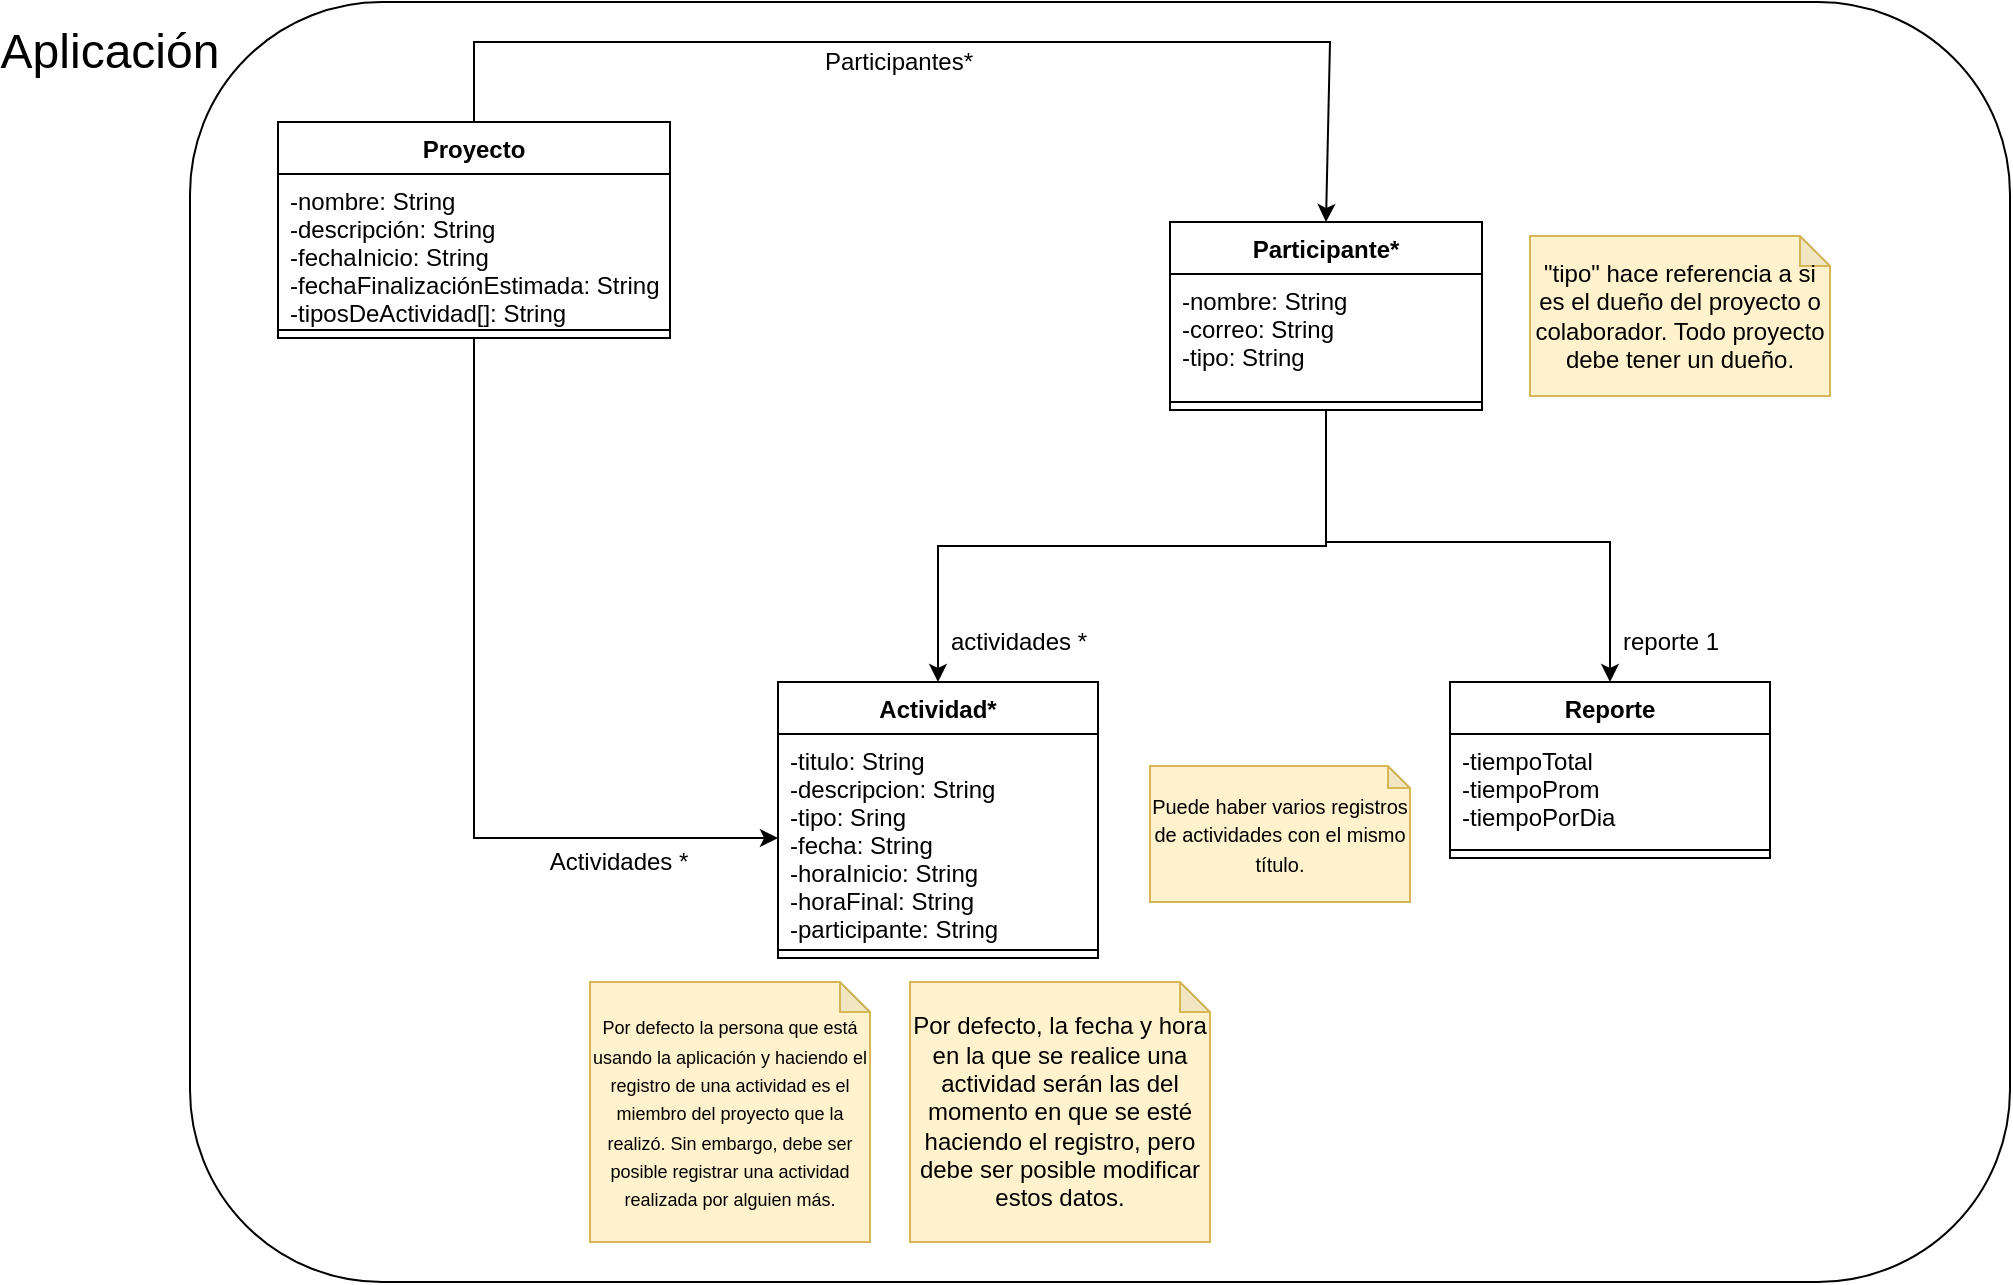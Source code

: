 <mxfile version="16.6.4" type="device"><diagram id="8Ant53o8-hQUOxBgVBoY" name="Page-1"><mxGraphModel dx="1038" dy="571" grid="1" gridSize="10" guides="1" tooltips="1" connect="1" arrows="1" fold="1" page="1" pageScale="1" pageWidth="1169" pageHeight="827" math="0" shadow="0"><root><mxCell id="0"/><mxCell id="1" parent="0"/><mxCell id="5q5kK9quTi1Eb5-rr23t-44" value="" style="rounded=1;whiteSpace=wrap;html=1;" parent="1" vertex="1"><mxGeometry x="150" y="20" width="910" height="640" as="geometry"/></mxCell><mxCell id="5q5kK9quTi1Eb5-rr23t-32" style="edgeStyle=orthogonalEdgeStyle;rounded=0;orthogonalLoop=1;jettySize=auto;html=1;entryX=0;entryY=0.5;entryDx=0;entryDy=0;" parent="1" source="5q5kK9quTi1Eb5-rr23t-1" target="5q5kK9quTi1Eb5-rr23t-19" edge="1"><mxGeometry relative="1" as="geometry"/></mxCell><mxCell id="5q5kK9quTi1Eb5-rr23t-1" value="Proyecto" style="swimlane;fontStyle=1;align=center;verticalAlign=top;childLayout=stackLayout;horizontal=1;startSize=26;horizontalStack=0;resizeParent=1;resizeParentMax=0;resizeLast=0;collapsible=1;marginBottom=0;" parent="1" vertex="1"><mxGeometry x="194" y="80" width="196" height="108" as="geometry"/></mxCell><mxCell id="5q5kK9quTi1Eb5-rr23t-2" value="-nombre: String&#10;-descripción: String&#10;-fechaInicio: String&#10;-fechaFinalizaciónEstimada: String&#10;-tiposDeActividad[]: String &#10;" style="text;strokeColor=none;fillColor=none;align=left;verticalAlign=top;spacingLeft=4;spacingRight=4;overflow=hidden;rotatable=0;points=[[0,0.5],[1,0.5]];portConstraint=eastwest;" parent="5q5kK9quTi1Eb5-rr23t-1" vertex="1"><mxGeometry y="26" width="196" height="74" as="geometry"/></mxCell><mxCell id="5q5kK9quTi1Eb5-rr23t-3" value="" style="line;strokeWidth=1;fillColor=none;align=left;verticalAlign=middle;spacingTop=-1;spacingLeft=3;spacingRight=3;rotatable=0;labelPosition=right;points=[];portConstraint=eastwest;" parent="5q5kK9quTi1Eb5-rr23t-1" vertex="1"><mxGeometry y="100" width="196" height="8" as="geometry"/></mxCell><mxCell id="5q5kK9quTi1Eb5-rr23t-5" value="Participante*" style="swimlane;fontStyle=1;align=center;verticalAlign=top;childLayout=stackLayout;horizontal=1;startSize=26;horizontalStack=0;resizeParent=1;resizeParentMax=0;resizeLast=0;collapsible=1;marginBottom=0;" parent="1" vertex="1"><mxGeometry x="640" y="130" width="156" height="94" as="geometry"/></mxCell><mxCell id="5q5kK9quTi1Eb5-rr23t-6" value="-nombre: String&#10;-correo: String &#10;-tipo: String" style="text;strokeColor=none;fillColor=none;align=left;verticalAlign=top;spacingLeft=4;spacingRight=4;overflow=hidden;rotatable=0;points=[[0,0.5],[1,0.5]];portConstraint=eastwest;" parent="5q5kK9quTi1Eb5-rr23t-5" vertex="1"><mxGeometry y="26" width="156" height="60" as="geometry"/></mxCell><mxCell id="5q5kK9quTi1Eb5-rr23t-7" value="" style="line;strokeWidth=1;fillColor=none;align=left;verticalAlign=middle;spacingTop=-1;spacingLeft=3;spacingRight=3;rotatable=0;labelPosition=right;points=[];portConstraint=eastwest;" parent="5q5kK9quTi1Eb5-rr23t-5" vertex="1"><mxGeometry y="86" width="156" height="8" as="geometry"/></mxCell><mxCell id="5q5kK9quTi1Eb5-rr23t-27" style="edgeStyle=orthogonalEdgeStyle;rounded=0;orthogonalLoop=1;jettySize=auto;html=1;exitX=0.5;exitY=1;exitDx=0;exitDy=0;" parent="1" source="5q5kK9quTi1Eb5-rr23t-5" target="5q5kK9quTi1Eb5-rr23t-18" edge="1"><mxGeometry relative="1" as="geometry"><mxPoint x="524" y="268" as="sourcePoint"/></mxGeometry></mxCell><mxCell id="5q5kK9quTi1Eb5-rr23t-18" value="Actividad*" style="swimlane;fontStyle=1;align=center;verticalAlign=top;childLayout=stackLayout;horizontal=1;startSize=26;horizontalStack=0;resizeParent=1;resizeParentMax=0;resizeLast=0;collapsible=1;marginBottom=0;" parent="1" vertex="1"><mxGeometry x="444" y="360" width="160" height="138" as="geometry"/></mxCell><mxCell id="5q5kK9quTi1Eb5-rr23t-19" value="-titulo: String&#10;-descripcion: String&#10;-tipo: Sring&#10;-fecha: String&#10;-horaInicio: String&#10;-horaFinal: String&#10;-participante: String" style="text;strokeColor=none;fillColor=none;align=left;verticalAlign=top;spacingLeft=4;spacingRight=4;overflow=hidden;rotatable=0;points=[[0,0.5],[1,0.5]];portConstraint=eastwest;" parent="5q5kK9quTi1Eb5-rr23t-18" vertex="1"><mxGeometry y="26" width="160" height="104" as="geometry"/></mxCell><mxCell id="5q5kK9quTi1Eb5-rr23t-20" value="" style="line;strokeWidth=1;fillColor=none;align=left;verticalAlign=middle;spacingTop=-1;spacingLeft=3;spacingRight=3;rotatable=0;labelPosition=right;points=[];portConstraint=eastwest;" parent="5q5kK9quTi1Eb5-rr23t-18" vertex="1"><mxGeometry y="130" width="160" height="8" as="geometry"/></mxCell><mxCell id="5q5kK9quTi1Eb5-rr23t-26" value="Participantes*" style="text;html=1;align=center;verticalAlign=middle;resizable=0;points=[];autosize=1;strokeColor=none;fillColor=none;" parent="1" vertex="1"><mxGeometry x="459" y="40" width="90" height="20" as="geometry"/></mxCell><mxCell id="5q5kK9quTi1Eb5-rr23t-30" value="actividades *" style="text;html=1;align=center;verticalAlign=middle;resizable=0;points=[];autosize=1;strokeColor=none;fillColor=none;" parent="1" vertex="1"><mxGeometry x="524" y="330" width="80" height="20" as="geometry"/></mxCell><mxCell id="5q5kK9quTi1Eb5-rr23t-33" value="Actividades *" style="text;html=1;align=center;verticalAlign=middle;resizable=0;points=[];autosize=1;strokeColor=none;fillColor=none;" parent="1" vertex="1"><mxGeometry x="324" y="440" width="80" height="20" as="geometry"/></mxCell><mxCell id="5q5kK9quTi1Eb5-rr23t-34" value="Reporte" style="swimlane;fontStyle=1;align=center;verticalAlign=top;childLayout=stackLayout;horizontal=1;startSize=26;horizontalStack=0;resizeParent=1;resizeParentMax=0;resizeLast=0;collapsible=1;marginBottom=0;" parent="1" vertex="1"><mxGeometry x="780" y="360" width="160" height="88" as="geometry"/></mxCell><mxCell id="5q5kK9quTi1Eb5-rr23t-35" value="-tiempoTotal&#10;-tiempoProm&#10;-tiempoPorDia" style="text;strokeColor=none;fillColor=none;align=left;verticalAlign=top;spacingLeft=4;spacingRight=4;overflow=hidden;rotatable=0;points=[[0,0.5],[1,0.5]];portConstraint=eastwest;" parent="5q5kK9quTi1Eb5-rr23t-34" vertex="1"><mxGeometry y="26" width="160" height="54" as="geometry"/></mxCell><mxCell id="5q5kK9quTi1Eb5-rr23t-36" value="" style="line;strokeWidth=1;fillColor=none;align=left;verticalAlign=middle;spacingTop=-1;spacingLeft=3;spacingRight=3;rotatable=0;labelPosition=right;points=[];portConstraint=eastwest;" parent="5q5kK9quTi1Eb5-rr23t-34" vertex="1"><mxGeometry y="80" width="160" height="8" as="geometry"/></mxCell><mxCell id="5q5kK9quTi1Eb5-rr23t-39" value="reporte 1" style="text;html=1;align=center;verticalAlign=middle;resizable=0;points=[];autosize=1;strokeColor=none;fillColor=none;" parent="1" vertex="1"><mxGeometry x="860" y="330" width="60" height="20" as="geometry"/></mxCell><mxCell id="5q5kK9quTi1Eb5-rr23t-45" value="&lt;font style=&quot;font-size: 24px&quot;&gt;Aplicación&lt;/font&gt;" style="text;html=1;strokeColor=none;fillColor=none;align=center;verticalAlign=middle;whiteSpace=wrap;rounded=0;" parent="1" vertex="1"><mxGeometry x="80" y="30" width="60" height="30" as="geometry"/></mxCell><mxCell id="UqQrqQ5Ch_14U98g5vZd-1" value="&lt;font style=&quot;font-size: 12px;&quot;&gt;Por defecto, la fecha y hora en la que se realice una actividad serán las del momento en que se esté haciendo el registro, pero debe ser posible modificar estos datos&lt;/font&gt;." style="shape=note;whiteSpace=wrap;html=1;backgroundOutline=1;darkOpacity=0.05;fillColor=#fff2cc;strokeColor=#d6b656;size=15;fontSize=12;" vertex="1" parent="1"><mxGeometry x="510" y="510" width="150" height="130" as="geometry"/></mxCell><mxCell id="UqQrqQ5Ch_14U98g5vZd-2" value="&lt;font size=&quot;1&quot;&gt;Puede haber varios registros de actividades con el mismo título.&lt;/font&gt;" style="shape=note;whiteSpace=wrap;html=1;backgroundOutline=1;darkOpacity=0.05;fillColor=#fff2cc;strokeColor=#d6b656;verticalAlign=middle;size=11;" vertex="1" parent="1"><mxGeometry x="630" y="402" width="130" height="68" as="geometry"/></mxCell><mxCell id="UqQrqQ5Ch_14U98g5vZd-4" value="&lt;font style=&quot;font-size: 9px&quot;&gt;Por defecto la persona que está usando la aplicación y haciendo el registro de una actividad es el miembro del proyecto que la realizó. Sin embargo, debe ser posible registrar una actividad realizada por alguien más.&lt;/font&gt;" style="shape=note;whiteSpace=wrap;html=1;backgroundOutline=1;darkOpacity=0.05;fillColor=#fff2cc;strokeColor=#d6b656;size=15;" vertex="1" parent="1"><mxGeometry x="350" y="510" width="140" height="130" as="geometry"/></mxCell><mxCell id="UqQrqQ5Ch_14U98g5vZd-9" value="" style="endArrow=classic;html=1;rounded=0;fontSize=9;entryX=0.5;entryY=0;entryDx=0;entryDy=0;exitX=0.5;exitY=1;exitDx=0;exitDy=0;" edge="1" parent="1" source="5q5kK9quTi1Eb5-rr23t-5" target="5q5kK9quTi1Eb5-rr23t-34"><mxGeometry width="50" height="50" relative="1" as="geometry"><mxPoint x="712" y="160" as="sourcePoint"/><mxPoint x="550" y="290" as="targetPoint"/><Array as="points"><mxPoint x="718" y="290"/><mxPoint x="860" y="290"/></Array></mxGeometry></mxCell><mxCell id="UqQrqQ5Ch_14U98g5vZd-10" value="" style="endArrow=classic;html=1;rounded=0;fontSize=9;exitX=0.5;exitY=0;exitDx=0;exitDy=0;entryX=0.5;entryY=0;entryDx=0;entryDy=0;" edge="1" parent="1" source="5q5kK9quTi1Eb5-rr23t-1" target="5q5kK9quTi1Eb5-rr23t-5"><mxGeometry width="50" height="50" relative="1" as="geometry"><mxPoint x="500" y="300" as="sourcePoint"/><mxPoint x="550" y="250" as="targetPoint"/><Array as="points"><mxPoint x="292" y="40"/><mxPoint x="720" y="40"/></Array></mxGeometry></mxCell><mxCell id="UqQrqQ5Ch_14U98g5vZd-11" value="&quot;tipo&quot; hace referencia a si es el dueño del proyecto o colaborador. Todo proyecto debe tener un dueño." style="shape=note;whiteSpace=wrap;html=1;backgroundOutline=1;darkOpacity=0.05;fillColor=#fff2cc;strokeColor=#d6b656;size=15;fontSize=12;" vertex="1" parent="1"><mxGeometry x="820" y="137" width="150" height="80" as="geometry"/></mxCell></root></mxGraphModel></diagram></mxfile>